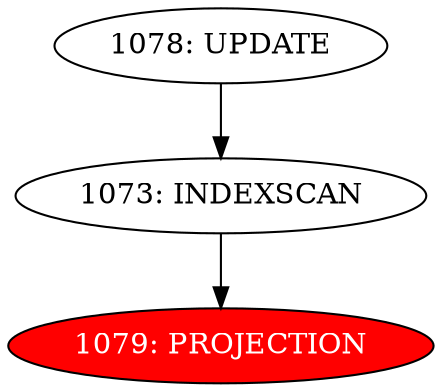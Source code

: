 digraph name {
1073 [label="1073: INDEXSCAN" ];
1073 -> 1079;
1079 [label="1079: PROJECTION" fontcolor="white" style="filled" fillcolor="red"];
1078 [label="1078: UPDATE" ];
1078 -> 1073;

}

